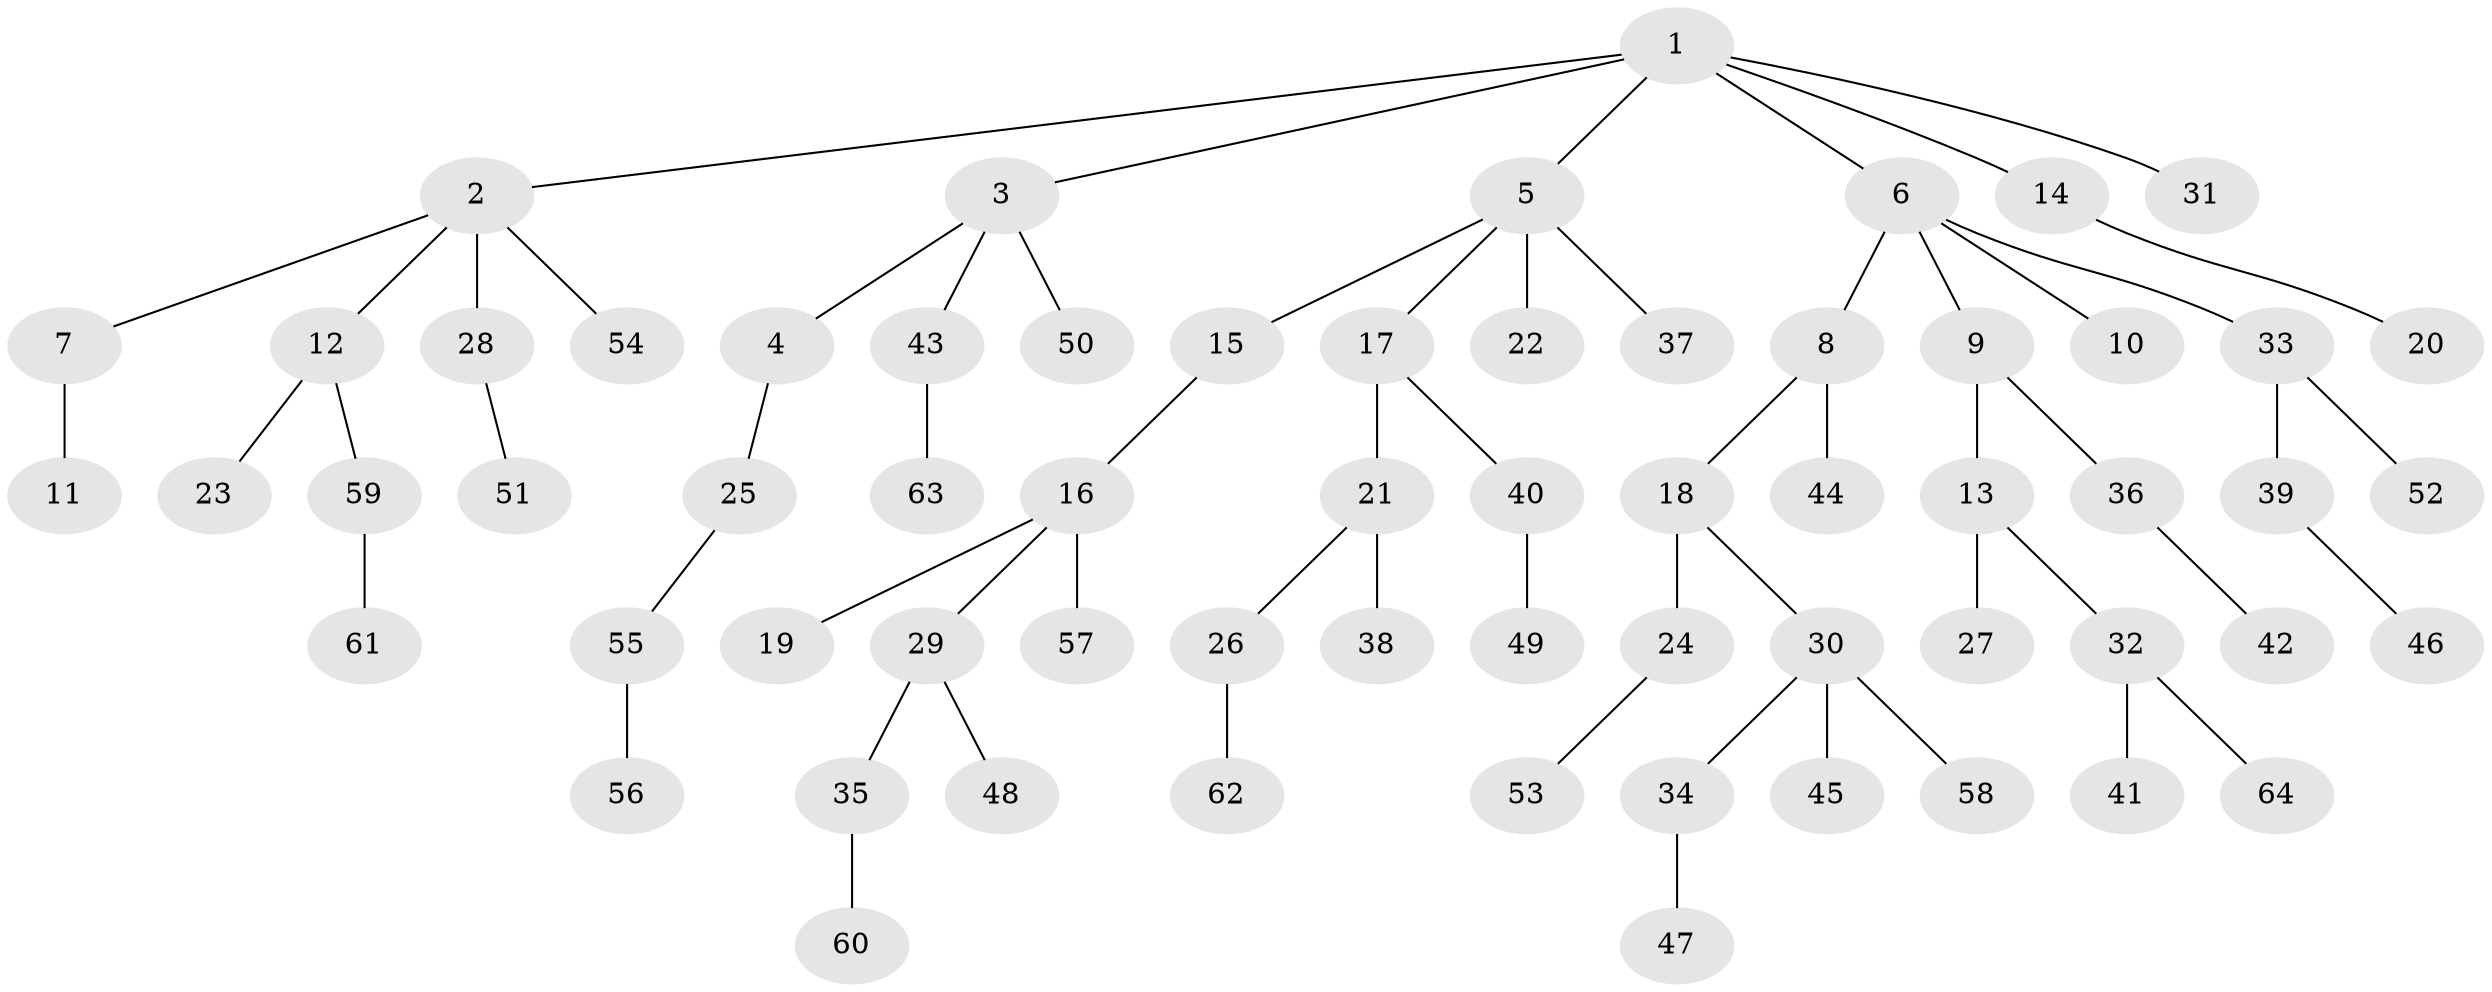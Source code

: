// Generated by graph-tools (version 1.1) at 2025/50/03/09/25 03:50:26]
// undirected, 64 vertices, 63 edges
graph export_dot {
graph [start="1"]
  node [color=gray90,style=filled];
  1;
  2;
  3;
  4;
  5;
  6;
  7;
  8;
  9;
  10;
  11;
  12;
  13;
  14;
  15;
  16;
  17;
  18;
  19;
  20;
  21;
  22;
  23;
  24;
  25;
  26;
  27;
  28;
  29;
  30;
  31;
  32;
  33;
  34;
  35;
  36;
  37;
  38;
  39;
  40;
  41;
  42;
  43;
  44;
  45;
  46;
  47;
  48;
  49;
  50;
  51;
  52;
  53;
  54;
  55;
  56;
  57;
  58;
  59;
  60;
  61;
  62;
  63;
  64;
  1 -- 2;
  1 -- 3;
  1 -- 5;
  1 -- 6;
  1 -- 14;
  1 -- 31;
  2 -- 7;
  2 -- 12;
  2 -- 28;
  2 -- 54;
  3 -- 4;
  3 -- 43;
  3 -- 50;
  4 -- 25;
  5 -- 15;
  5 -- 17;
  5 -- 22;
  5 -- 37;
  6 -- 8;
  6 -- 9;
  6 -- 10;
  6 -- 33;
  7 -- 11;
  8 -- 18;
  8 -- 44;
  9 -- 13;
  9 -- 36;
  12 -- 23;
  12 -- 59;
  13 -- 27;
  13 -- 32;
  14 -- 20;
  15 -- 16;
  16 -- 19;
  16 -- 29;
  16 -- 57;
  17 -- 21;
  17 -- 40;
  18 -- 24;
  18 -- 30;
  21 -- 26;
  21 -- 38;
  24 -- 53;
  25 -- 55;
  26 -- 62;
  28 -- 51;
  29 -- 35;
  29 -- 48;
  30 -- 34;
  30 -- 45;
  30 -- 58;
  32 -- 41;
  32 -- 64;
  33 -- 39;
  33 -- 52;
  34 -- 47;
  35 -- 60;
  36 -- 42;
  39 -- 46;
  40 -- 49;
  43 -- 63;
  55 -- 56;
  59 -- 61;
}
